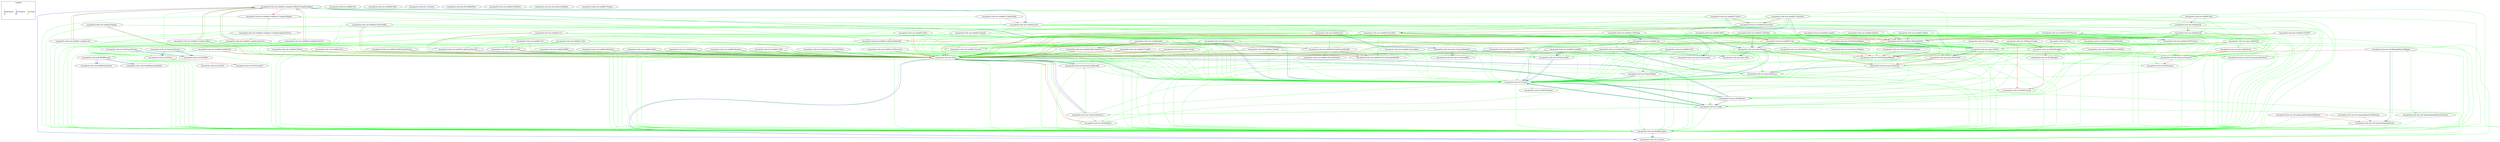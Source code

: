 digraph jmetrics_graph { subgraph cluster_legend { label="Legend";shape=rectangle;color=black;a [style=invis];b [style=invis];c [style=invis];d [style=invis];e [style=invis];f [style=invis];e -> f [label="Inheritance", color="red"];c -> d [label="Association", color="blue"];a -> b [label="UseLink", color="green"];}1[label="org.apache.tools.ant.taskdefs.JikesOutputParser"];2[label="org.apache.tools.ant.taskdefs.AntStructure"];3[label="org.apache.tools.ant.taskdefs.Ant"];4[label="org.apache.tools.ant.taskdefs.XSLTLiaison"];5[label="org.apache.tools.ant.taskdefs.War"];6[label="org.apache.tools.tar.TarConstants"];7[label="org.apache.tools.ant.taskdefs.Chmod"];8[label="org.apache.tools.ant.taskdefs.Patch"];9[label="org.apache.tools.ant.taskdefs.GZip"];10[label="org.apache.tools.ant.taskdefs.CallTarget"];11[label="org.apache.tools.ant.taskdefs.compilers.DefaultCompilerAdapter"];12[label="org.apache.tools.ant.util.regexp.JakartaRegexpMatcher"];13[label="org.apache.tools.ant.RuntimeConfigurable"];14[label="org.apache.tools.ant.taskdefs.ExecuteJava"];15[label="org.apache.tools.ant.taskdefs.SendEmail"];16[label="org.apache.tools.ant.taskdefs.Untar"];17[label="org.apache.tools.ant.taskdefs.KeySubst"];18[label="org.apache.tools.ant.types.Mapper"];19[label="org.apache.tools.ant.taskdefs.Execute"];20[label="org.apache.tools.ant.NoBannerLogger"];21[label="org.apache.tools.ant.taskdefs.FixCRLF"];22[label="org.apache.tools.ant.taskdefs.Copydir"];23[label="org.apache.tools.ant.taskdefs.ExecuteWatchdog"];24[label="org.apache.tools.ant.taskdefs.compilers.CompilerAdapterFactory"];25[label="org.apache.tools.ant.taskdefs.Copy"];26[label="org.apache.tools.ant.taskdefs.Copyfile"];27[label="org.apache.tools.ant.taskdefs.Transform"];28[label="org.apache.tools.ant.taskdefs.Filter"];29[label="org.apache.tools.ant.taskdefs.GenerateKey"];30[label="org.apache.tools.ant.taskdefs.Javadoc"];31[label="org.apache.tools.ant.util.MergingMapper"];32[label="org.apache.tools.ant.types.ZipScanner"];33[label="org.apache.tools.ant.Main"];34[label="org.apache.tools.ant.taskdefs.Tar"];35[label="org.apache.tools.ant.types.DataType"];36[label="org.apache.tools.ant.taskdefs.Touch"];37[label="org.apache.tools.ant.TaskAdapter"];38[label="org.apache.tools.ant.taskdefs.Rmic"];39[label="org.apache.tools.ant.taskdefs.JavacOutputStream"];40[label="org.apache.tools.ant.util.GlobPatternMapper"];41[label="org.apache.tools.ant.taskdefs.MatchingTask"];42[label="org.apache.tools.ant.BuildException"];43[label="org.apache.tools.mail.MailPrintStream"];44[label="org.apache.tools.ant.taskdefs.Jikes"];45[label="org.apache.tools.ant.taskdefs.Exec"];46[label="org.apache.tools.ant.taskdefs.PumpStreamHandler"];47[label="org.apache.tools.ant.types.EnumeratedAttribute"];48[label="org.apache.tools.tar.TarInputStream"];49[label="org.apache.tools.tar.TarUtils"];50[label="org.apache.tools.ant.taskdefs.Replace"];51[label="org.apache.tools.ant.util.RegexpPatternMapper"];52[label="org.apache.tools.ant.taskdefs.UpToDate"];53[label="org.apache.tools.ant.types.Commandline"];54[label="org.apache.tools.tar.TarBuffer"];55[label="org.apache.tools.ant.PathTokenizer"];56[label="org.apache.tools.ant.Task"];57[label="org.apache.tools.ant.taskdefs.Expand"];58[label="org.apache.tools.ant.types.CommandlineJava"];59[label="org.apache.tools.ant.util.FileNameMapper"];60[label="org.apache.tools.ant.taskdefs.Available"];61[label="org.apache.tools.ant.taskdefs.ExecTask"];62[label="org.apache.tools.ant.util.SourceFileScanner"];63[label="org.apache.tools.ant.util.DOMElementWriter"];64[label="org.apache.tools.tar.TarEntry"];65[label="org.apache.tools.ant.taskdefs.CompileTask"];66[label="org.apache.tools.ant.BuildEvent"];67[label="org.apache.tools.ant.taskdefs.GUnzip"];68[label="org.apache.tools.ant.taskdefs.Move"];69[label="org.apache.tools.ant.types.Environment"];70[label="org.apache.tools.ant.BuildListener"];71[label="org.apache.tools.ant.FileScanner"];72[label="org.apache.tools.ant.util.FlatFileNameMapper"];73[label="org.apache.tools.ant.taskdefs.Cvs"];74[label="org.apache.tools.ant.util.IdentityMapper"];75[label="org.apache.tools.mail.SmtpResponseReader"];76[label="org.apache.tools.ant.taskdefs.Get"];77[label="org.apache.tools.ant.taskdefs.compilers.CompilerAdapter"];78[label="org.apache.tools.ant.types.PatternSet"];79[label="org.apache.tools.ant.util.regexp.RegexpMatcher"];80[label="org.apache.tools.ant.XmlLogger"];81[label="org.apache.tools.tar.TarOutputStream"];82[label="org.apache.tools.ant.taskdefs.Property"];83[label="org.apache.tools.ant.UnknownElement"];84[label="org.apache.tools.ant.Constants"];85[label="org.apache.tools.ant.Target"];86[label="org.apache.tools.ant.taskdefs.ExecuteOn"];87[label="org.apache.tools.ant.taskdefs.LogOutputStream"];88[label="org.apache.tools.ant.taskdefs.compilers.Jikes"];89[label="org.apache.tools.ant.taskdefs.Rename"];90[label="org.apache.tools.ant.types.Path"];91[label="org.apache.tools.ant.taskdefs.StreamPumper"];92[label="org.apache.tools.ant.taskdefs.compilers.Javac13"];93[label="org.apache.tools.ant.taskdefs.compilers.Javac12"];94[label="org.apache.tools.ant.taskdefs.Delete"];95[label="org.apache.tools.ant.taskdefs.Taskdef"];96[label="org.apache.tools.ant.DesirableFilter"];97[label="org.apache.tools.ant.DirectoryScanner"];98[label="org.apache.tools.ant.util.regexp.RegexpMatcherFactory"];99[label="org.apache.tools.ant.taskdefs.Zip"];100[label="org.apache.tools.ant.util.regexp.JakartaOroMatcher"];101[label="org.apache.tools.ant.BuildLogger"];102[label="org.apache.tools.ant.taskdefs.XSLTProcess"];103[label="org.apache.tools.ant.types.ZipFileSet"];104[label="org.apache.tools.ant.taskdefs.ExecuteStreamHandler"];105[label="org.apache.tools.ant.taskdefs.Jar"];106[label="org.apache.tools.ant.taskdefs.SQLExec"];107[label="org.apache.tools.ant.taskdefs.TaskOutputStream"];108[label="org.apache.tools.ant.types.Reference"];109[label="org.apache.tools.ant.ProjectHelper"];110[label="org.apache.tools.ant.AntClassLoader"];111[label="org.apache.tools.ant.Location"];112[label="org.apache.tools.ant.taskdefs.Javac"];113[label="org.apache.tools.ant.taskdefs.Mkdir"];114[label="org.apache.tools.ant.DefaultLogger"];115[label="org.apache.tools.ant.IntrospectionHelper"];116[label="org.apache.tools.ant.taskdefs.compilers.Jvc"];117[label="org.apache.tools.ant.types.FileSet"];118[label="org.apache.tools.ant.Project"];119[label="org.apache.tools.ant.taskdefs.Deltree"];120[label="org.apache.tools.mail.MailMessage"];121[label="org.apache.tools.ant.taskdefs.Tstamp"];122[label="org.apache.tools.ant.taskdefs.Java"];123[label="org.apache.tools.ant.taskdefs.LogStreamHandler"];124[label="org.apache.tools.ant.taskdefs.Echo"];125[label="org.apache.tools.ant.taskdefs.Exit"];126[label="org.apache.tools.ant.taskdefs.SignJar"];1 -> 56 [color="blue"];1 -> 104 [color="red"];1 -> 56 [color="green"];2 -> 118 [color="green"];2 -> 42 [color="green"];2 -> 56 [color="red"];2 -> 56 [color="green"];2 -> 47 [color="green"];3 -> 118 [color="blue"];3 -> 82 [color="green"];3 -> 85 [color="green"];3 -> 114 [color="green"];3 -> 118 [color="green"];3 -> 42 [color="green"];3 -> 109 [color="green"];3 -> 56 [color="red"];3 -> 56 [color="green"];5 -> 117 [color="green"];5 -> 99 [color="green"];5 -> 105 [color="red"];5 -> 42 [color="green"];5 -> 103 [color="green"];5 -> 56 [color="green"];7 -> 61 [color="green"];7 -> 42 [color="green"];7 -> 86 [color="red"];7 -> 56 [color="green"];7 -> 86 [color="green"];7 -> 117 [color="green"];7 -> 78 [color="green"];7 -> 117 [color="blue"];8 -> 19 [color="green"];8 -> 42 [color="green"];8 -> 123 [color="green"];8 -> 56 [color="green"];8 -> 56 [color="red"];9 -> 56 [color="green"];9 -> 118 [color="green"];9 -> 42 [color="green"];9 -> 56 [color="red"];10 -> 82 [color="green"];10 -> 56 [color="green"];10 -> 56 [color="red"];10 -> 3 [color="green"];10 -> 118 [color="green"];10 -> 3 [color="blue"];10 -> 42 [color="green"];11 -> 118 [color="blue"];11 -> 112 [color="green"];11 -> 111 [color="blue"];11 -> 117 [color="green"];11 -> 42 [color="green"];11 -> 77 [color="red"];11 -> 112 [color="blue"];11 -> 123 [color="green"];11 -> 118 [color="green"];11 -> 56 [color="green"];12 -> 42 [color="green"];12 -> 79 [color="red"];13 -> 118 [color="green"];13 -> 42 [color="green"];13 -> 109 [color="green"];14 -> 118 [color="green"];14 -> 110 [color="green"];14 -> 42 [color="green"];15 -> 56 [color="red"];15 -> 118 [color="green"];15 -> 56 [color="green"];15 -> 42 [color="green"];15 -> 120 [color="green"];16 -> 42 [color="green"];16 -> 48 [color="green"];16 -> 36 [color="green"];16 -> 64 [color="green"];16 -> 56 [color="red"];16 -> 118 [color="green"];16 -> 56 [color="green"];17 -> 56 [color="red"];17 -> 56 [color="green"];17 -> 42 [color="green"];17 -> 118 [color="green"];18 -> 108 [color="green"];18 -> 42 [color="green"];18 -> 35 [color="green"];18 -> 118 [color="green"];18 -> 35 [color="red"];18 -> 118 [color="blue"];18 -> 110 [color="green"];18 -> 90 [color="green"];18 -> 90 [color="blue"];18 -> 59 [color="green"];20 -> 66 [color="green"];20 -> 85 [color="green"];20 -> 114 [color="green"];20 -> 114 [color="red"];21 -> 47 [color="green"];21 -> 56 [color="green"];21 -> 41 [color="red"];21 -> 42 [color="green"];21 -> 97 [color="green"];22 -> 56 [color="green"];22 -> 41 [color="red"];22 -> 118 [color="green"];22 -> 97 [color="green"];22 -> 42 [color="green"];23 -> 42 [color="green"];24 -> 92 [color="green"];24 -> 93 [color="green"];24 -> 56 [color="green"];24 -> 116 [color="green"];24 -> 88 [color="green"];24 -> 77 [color="green"];24 -> 42 [color="green"];25 -> 59 [color="green"];25 -> 56 [color="green"];25 -> 56 [color="red"];25 -> 72 [color="green"];25 -> 62 [color="green"];25 -> 74 [color="green"];25 -> 118 [color="green"];25 -> 42 [color="green"];25 -> 97 [color="green"];25 -> 18 [color="blue"];25 -> 18 [color="green"];25 -> 117 [color="green"];26 -> 42 [color="green"];26 -> 56 [color="green"];26 -> 118 [color="green"];26 -> 56 [color="red"];27 -> 61 [color="green"];27 -> 59 [color="green"];27 -> 62 [color="green"];27 -> 18 [color="green"];27 -> 18 [color="blue"];27 -> 97 [color="green"];27 -> 86 [color="green"];27 -> 86 [color="red"];27 -> 56 [color="green"];27 -> 59 [color="blue"];27 -> 42 [color="green"];28 -> 56 [color="red"];28 -> 56 [color="green"];28 -> 118 [color="green"];28 -> 42 [color="green"];29 -> 42 [color="green"];29 -> 56 [color="red"];29 -> 56 [color="green"];29 -> 118 [color="green"];29 -> 61 [color="green"];30 -> 118 [color="green"];30 -> 117 [color="green"];30 -> 108 [color="green"];30 -> 87 [color="green"];30 -> 19 [color="green"];30 -> 97 [color="green"];30 -> 46 [color="green"];30 -> 42 [color="green"];30 -> 56 [color="green"];30 -> 56 [color="red"];31 -> 59 [color="red"];32 -> 97 [color="green"];32 -> 97 [color="red"];33 -> 70 [color="green"];33 -> 85 [color="green"];33 -> 109 [color="green"];33 -> 118 [color="green"];33 -> 42 [color="green"];33 -> 101 [color="green"];33 -> 114 [color="green"];35 -> 118 [color="green"];35 -> 42 [color="green"];35 -> 108 [color="blue"];35 -> 108 [color="green"];36 -> 56 [color="red"];36 -> 56 [color="green"];36 -> 118 [color="green"];36 -> 42 [color="green"];37 -> 42 [color="green"];37 -> 56 [color="red"];37 -> 56 [color="green"];39 -> 56 [color="green"];39 -> 56 [color="blue"];40 -> 59 [color="red"];41 -> 56 [color="green"];41 -> 56 [color="red"];41 -> 78 [color="green"];41 -> 117 [color="blue"];41 -> 117 [color="green"];41 -> 97 [color="green"];42 -> 111 [color="green"];42 -> 111 [color="blue"];44 -> 1 [color="blue"];44 -> 118 [color="blue"];44 -> 42 [color="green"];44 -> 1 [color="green"];44 -> 118 [color="green"];44 -> 19 [color="green"];45 -> 56 [color="red"];45 -> 56 [color="green"];45 -> 42 [color="green"];45 -> 118 [color="green"];46 -> 91 [color="green"];46 -> 104 [color="red"];47 -> 42 [color="green"];48 -> 54 [color="green"];48 -> 64 [color="green"];48 -> 54 [color="blue"];48 -> 64 [color="blue"];50 -> 56 [color="green"];50 -> 97 [color="green"];50 -> 42 [color="green"];50 -> 118 [color="green"];50 -> 41 [color="red"];51 -> 98 [color="green"];51 -> 79 [color="blue"];51 -> 79 [color="green"];51 -> 59 [color="red"];51 -> 42 [color="green"];52 -> 118 [color="green"];52 -> 117 [color="green"];52 -> 18 [color="blue"];52 -> 41 [color="red"];52 -> 31 [color="green"];52 -> 62 [color="green"];52 -> 18 [color="green"];52 -> 56 [color="green"];52 -> 97 [color="green"];52 -> 42 [color="green"];56 -> 118 [color="blue"];56 -> 85 [color="green"];56 -> 118 [color="green"];56 -> 85 [color="blue"];56 -> 42 [color="green"];56 -> 13 [color="green"];56 -> 111 [color="green"];56 -> 111 [color="blue"];56 -> 13 [color="blue"];57 -> 41 [color="red"];57 -> 36 [color="green"];57 -> 118 [color="green"];57 -> 97 [color="green"];57 -> 42 [color="green"];57 -> 56 [color="green"];58 -> 90 [color="green"];58 -> 69 [color="green"];58 -> 53 [color="blue"];58 -> 53 [color="green"];58 -> 90 [color="blue"];58 -> 118 [color="green"];58 -> 42 [color="green"];60 -> 108 [color="green"];60 -> 56 [color="green"];60 -> 56 [color="red"];60 -> 42 [color="green"];60 -> 118 [color="green"];60 -> 110 [color="blue"];60 -> 110 [color="green"];61 -> 19 [color="green"];61 -> 46 [color="green"];61 -> 56 [color="green"];61 -> 118 [color="green"];61 -> 42 [color="green"];61 -> 123 [color="green"];61 -> 56 [color="red"];61 -> 104 [color="green"];61 -> 69 [color="green"];61 -> 69 [color="blue"];61 -> 23 [color="green"];62 -> 56 [color="green"];62 -> 56 [color="blue"];62 -> 59 [color="green"];64 -> 49 [color="green"];64 -> 6 [color="red"];65 -> 95 [color="green"];65 -> 112 [color="red"];65 -> 56 [color="green"];66 -> 56 [color="green"];66 -> 118 [color="green"];66 -> 85 [color="blue"];66 -> 118 [color="blue"];66 -> 56 [color="blue"];66 -> 85 [color="green"];67 -> 42 [color="green"];67 -> 56 [color="green"];67 -> 118 [color="green"];67 -> 56 [color="red"];68 -> 25 [color="green"];68 -> 117 [color="green"];68 -> 25 [color="red"];68 -> 118 [color="green"];68 -> 42 [color="green"];68 -> 56 [color="green"];69 -> 42 [color="green"];70 -> 66 [color="green"];72 -> 59 [color="red"];73 -> 118 [color="green"];73 -> 56 [color="green"];73 -> 56 [color="red"];73 -> 87 [color="green"];73 -> 123 [color="green"];73 -> 19 [color="green"];73 -> 46 [color="green"];73 -> 42 [color="green"];74 -> 59 [color="red"];76 -> 36 [color="green"];76 -> 56 [color="red"];76 -> 56 [color="green"];76 -> 118 [color="green"];76 -> 42 [color="green"];77 -> 112 [color="green"];77 -> 42 [color="green"];78 -> 109 [color="green"];78 -> 108 [color="green"];78 -> 35 [color="green"];78 -> 35 [color="red"];78 -> 118 [color="green"];78 -> 42 [color="green"];79 -> 42 [color="green"];80 -> 85 [color="green"];80 -> 63 [color="green"];80 -> 70 [color="red"];80 -> 56 [color="green"];80 -> 42 [color="green"];80 -> 118 [color="green"];80 -> 114 [color="green"];80 -> 111 [color="green"];80 -> 66 [color="green"];81 -> 54 [color="blue"];81 -> 54 [color="green"];81 -> 64 [color="green"];82 -> 109 [color="green"];82 -> 118 [color="green"];82 -> 56 [color="green"];82 -> 56 [color="red"];82 -> 108 [color="blue"];82 -> 108 [color="green"];82 -> 110 [color="green"];82 -> 42 [color="green"];83 -> 56 [color="green"];83 -> 56 [color="red"];83 -> 118 [color="green"];83 -> 42 [color="green"];83 -> 37 [color="green"];83 -> 85 [color="green"];83 -> 56 [color="blue"];83 -> 13 [color="green"];85 -> 56 [color="green"];85 -> 111 [color="green"];85 -> 118 [color="green"];85 -> 42 [color="green"];85 -> 118 [color="blue"];85 -> 83 [color="green"];86 -> 56 [color="green"];86 -> 117 [color="green"];86 -> 42 [color="green"];86 -> 61 [color="green"];86 -> 61 [color="red"];86 -> 97 [color="green"];86 -> 47 [color="green"];86 -> 19 [color="green"];87 -> 56 [color="green"];87 -> 56 [color="blue"];88 -> 118 [color="green"];88 -> 11 [color="red"];88 -> 11 [color="green"];88 -> 56 [color="green"];88 -> 42 [color="green"];89 -> 118 [color="green"];89 -> 56 [color="green"];89 -> 56 [color="red"];89 -> 42 [color="green"];92 -> 87 [color="green"];92 -> 11 [color="red"];92 -> 11 [color="green"];92 -> 42 [color="green"];92 -> 56 [color="green"];93 -> 87 [color="green"];93 -> 11 [color="red"];93 -> 11 [color="green"];93 -> 42 [color="green"];93 -> 56 [color="green"];94 -> 117 [color="green"];94 -> 56 [color="green"];94 -> 97 [color="green"];94 -> 42 [color="green"];94 -> 41 [color="red"];94 -> 78 [color="green"];95 -> 42 [color="green"];95 -> 56 [color="red"];95 -> 56 [color="green"];95 -> 118 [color="green"];95 -> 110 [color="green"];95 -> 108 [color="green"];97 -> 42 [color="green"];97 -> 71 [color="red"];98 -> 42 [color="green"];98 -> 79 [color="green"];99 -> 32 [color="green"];99 -> 71 [color="green"];99 -> 117 [color="green"];99 -> 56 [color="green"];99 -> 103 [color="green"];99 -> 97 [color="green"];99 -> 42 [color="green"];99 -> 62 [color="green"];99 -> 31 [color="green"];99 -> 41 [color="green"];99 -> 41 [color="red"];100 -> 79 [color="red"];100 -> 42 [color="green"];101 -> 70 [color="red"];102 -> 118 [color="green"];102 -> 56 [color="green"];102 -> 4 [color="green"];102 -> 97 [color="green"];102 -> 42 [color="green"];102 -> 4 [color="blue"];102 -> 41 [color="red"];102 -> 41 [color="green"];103 -> 118 [color="green"];103 -> 42 [color="green"];103 -> 32 [color="green"];103 -> 97 [color="green"];103 -> 35 [color="green"];103 -> 117 [color="red"];103 -> 117 [color="green"];105 -> 42 [color="green"];105 -> 117 [color="green"];105 -> 56 [color="green"];105 -> 103 [color="green"];105 -> 99 [color="red"];105 -> 99 [color="green"];107 -> 56 [color="green"];107 -> 56 [color="blue"];108 -> 42 [color="green"];108 -> 118 [color="green"];109 -> 111 [color="green"];109 -> 118 [color="green"];109 -> 37 [color="green"];109 -> 42 [color="green"];109 -> 118 [color="blue"];110 -> 118 [color="green"];110 -> 118 [color="blue"];112 -> 118 [color="green"];112 -> 56 [color="green"];112 -> 97 [color="green"];112 -> 77 [color="green"];112 -> 42 [color="green"];112 -> 24 [color="green"];112 -> 40 [color="green"];112 -> 62 [color="green"];112 -> 41 [color="red"];112 -> 41 [color="green"];112 -> 108 [color="green"];113 -> 42 [color="green"];113 -> 56 [color="red"];113 -> 56 [color="green"];114 -> 85 [color="green"];114 -> 66 [color="green"];114 -> 56 [color="green"];114 -> 101 [color="red"];116 -> 42 [color="green"];116 -> 56 [color="green"];116 -> 11 [color="green"];116 -> 11 [color="red"];117 -> 71 [color="green"];117 -> 118 [color="green"];117 -> 35 [color="red"];117 -> 42 [color="green"];117 -> 35 [color="green"];117 -> 97 [color="green"];117 -> 78 [color="blue"];117 -> 108 [color="green"];117 -> 78 [color="green"];118 -> 70 [color="green"];118 -> 85 [color="green"];118 -> 55 [color="green"];118 -> 42 [color="green"];118 -> 56 [color="green"];118 -> 37 [color="green"];118 -> 66 [color="green"];119 -> 42 [color="green"];119 -> 56 [color="green"];119 -> 56 [color="red"];120 -> 75 [color="green"];120 -> 43 [color="green"];120 -> 75 [color="blue"];120 -> 43 [color="blue"];122 -> 19 [color="green"];122 -> 123 [color="green"];122 -> 58 [color="green"];122 -> 118 [color="green"];122 -> 108 [color="green"];122 -> 42 [color="green"];122 -> 14 [color="green"];122 -> 46 [color="green"];122 -> 56 [color="red"];122 -> 58 [color="blue"];122 -> 56 [color="green"];123 -> 56 [color="green"];123 -> 87 [color="green"];123 -> 46 [color="red"];124 -> 47 [color="green"];124 -> 42 [color="green"];124 -> 118 [color="green"];124 -> 56 [color="red"];124 -> 56 [color="green"];124 -> 109 [color="green"];125 -> 56 [color="red"];125 -> 42 [color="green"];126 -> 56 [color="green"];126 -> 42 [color="green"];126 -> 118 [color="green"];126 -> 56 [color="red"];126 -> 61 [color="green"];}